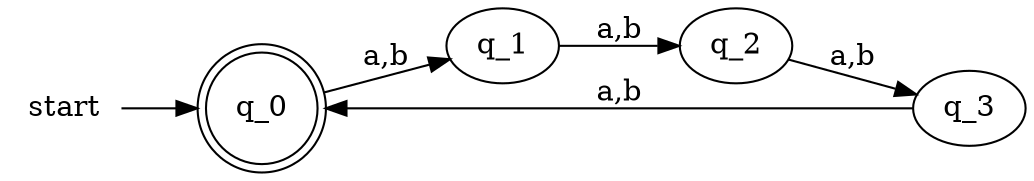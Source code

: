 digraph automaton {
	graph [rankdir=LR];
	start [shape=plaintext];
	start -> q_0
	q_0 [shape=doublecircle];
	q_0 -> q_1 [label="a,b"];
	q_1 -> q_2 [label="a,b"];
	q_2 -> q_3 [label="a,b"];
	q_3 -> q_0 [label="a,b"];
}
